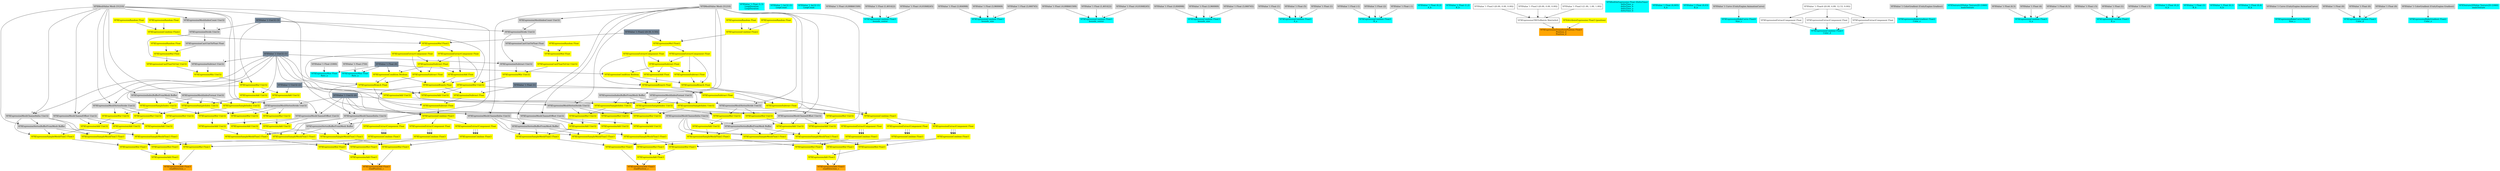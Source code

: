 digraph G {
node0 [shape="box" color="cyan" style="filled" label="VFXExpressionMax Float
Rate_a"]
node1 [shape="box" color="lightgray" style="filled" label="VFXValue`1 Float (1000)"]
node2 [shape="box" color="lightslategray" style="filled" label="VFXValue`1 Float (0)"]
node3 [shape="box" color="cyan" style="filled" label="VFXValue`1 Float (1,5)
LoopDuration
LoopDuration"]
node4 [shape="box" color="cyan" style="filled" label="VFXValue`1 Int32 (1)
LoopCount"]
node5 [shape="box" color="cyan" style="filled" label="VFXExpressionMax Float
Rate_a"]
node6 [shape="box" color="lightgray" style="filled" label="VFXValue`1 Float (750)"]
node7 [shape="box" color="cyan" style="filled" label="VFXValue`1 Int32 (1)
LoopCount"]
node8 [shape="box" color="cyan" style="filled" label="VFXExpressionCombine Float3
bounds_center"]
node9 [shape="box" color="lightgray" style="filled" label="VFXValue`1 Float (-0,008661509)"]
node10 [shape="box" color="lightgray" style="filled" label="VFXValue`1 Float (1,401422)"]
node11 [shape="box" color="lightgray" style="filled" label="VFXValue`1 Float (-0,01848245)"]
node12 [shape="box" color="cyan" style="filled" label="VFXExpressionCombine Float3
bounds_size"]
node13 [shape="box" color="lightgray" style="filled" label="VFXValue`1 Float (3,004998)"]
node14 [shape="box" color="lightgray" style="filled" label="VFXValue`1 Float (3,960069)"]
node15 [shape="box" color="lightgray" style="filled" label="VFXValue`1 Float (3,060745)"]
node16 [shape="box" color="cyan" style="filled" label="VFXExpressionCombine Float3
bounds_center"]
node17 [shape="box" color="lightgray" style="filled" label="VFXValue`1 Float (-0,008661509)"]
node18 [shape="box" color="lightgray" style="filled" label="VFXValue`1 Float (1,401422)"]
node19 [shape="box" color="lightgray" style="filled" label="VFXValue`1 Float (-0,01848245)"]
node20 [shape="box" color="cyan" style="filled" label="VFXExpressionCombine Float3
bounds_size"]
node21 [shape="box" color="lightgray" style="filled" label="VFXValue`1 Float (3,004998)"]
node22 [shape="box" color="lightgray" style="filled" label="VFXValue`1 Float (3,960069)"]
node23 [shape="box" color="lightgray" style="filled" label="VFXValue`1 Float (3,060745)"]
node24 [shape="box" color="cyan" style="filled" label="VFXExpressionCombine Float3
A_a"]
node25 [shape="box" color="lightgray" style="filled" label="VFXValue`1 Float (1)"]
node26 [shape="box" color="lightgray" style="filled" label="VFXValue`1 Float (5)"]
node27 [shape="box" color="lightgray" style="filled" label="VFXValue`1 Float (1)"]
node28 [shape="box" color="cyan" style="filled" label="VFXExpressionCombine Float3
B_a"]
node29 [shape="box" color="lightgray" style="filled" label="VFXValue`1 Float (-1)"]
node30 [shape="box" color="lightgray" style="filled" label="VFXValue`1 Float (2)"]
node31 [shape="box" color="lightgray" style="filled" label="VFXValue`1 Float (-1)"]
node32 [shape="box" color="cyan" style="filled" label="VFXValue`1 Float (0,2)
A_b"]
node33 [shape="box" color="cyan" style="filled" label="VFXValue`1 Float (1,2)
B_b"]
node34 [shape="box" color="orange" style="filled" label="VFXExpressionAdd Float3
readPosition_c"]
node35 [shape="box" color="yellow" style="filled" label="VFXExpressionAdd Float3"]
node36 [shape="box" color="yellow" style="filled" label="VFXExpressionMul Float3"]
node37 [shape="box" color="yellow" style="filled" label="VFXExpressionSampleMeshFloat3 Float3"]
node38 [shape="box" color="lightgray" style="filled" label="VFXExpressionVertexBufferFromMesh Buffer"]
node39 [shape="box" color="lightgray" style="filled" label="VFXMeshValue Mesh (31210)"]
node40 [shape="box" color="lightgray" style="filled" label="VFXExpressionMeshChannelInfos Uint32"]
node41 [shape="box" color="lightslategray" style="filled" label="VFXValue`1 Uint32 (0)"]
node42 [shape="box" color="yellow" style="filled" label="VFXExpressionAdd Uint32"]
node43 [shape="box" color="yellow" style="filled" label="VFXExpressionMul Uint32"]
node44 [shape="box" color="yellow" style="filled" label="VFXExpressionSampleIndex Uint32"]
node45 [shape="box" color="lightgray" style="filled" label="VFXExpressionIndexBufferFromMesh Buffer"]
node46 [shape="box" color="yellow" style="filled" label="VFXExpressionMul Uint32"]
node47 [shape="box" color="yellow" style="filled" label="VFXExpressionMin Uint32"]
node48 [shape="box" color="yellow" style="filled" label="VFXExpressionCastFloatToUint Uint32"]
node49 [shape="box" color="yellow" style="filled" label="VFXExpressionMul Float"]
node50 [shape="box" color="yellow" style="filled" label="VFXExpressionRandom Float"]
node51 [shape="box" color="lightgray" style="filled" label="VFXExpressionCastUintToFloat Float"]
node52 [shape="box" color="lightgray" style="filled" label="VFXExpressionDivide Uint32"]
node53 [shape="box" color="lightgray" style="filled" label="VFXExpressionMeshIndexCount Uint32"]
node54 [shape="box" color="lightslategray" style="filled" label="VFXValue`1 Uint32 (3)"]
node55 [shape="box" color="lightgray" style="filled" label="VFXExpressionSubtract Uint32"]
node56 [shape="box" color="lightslategray" style="filled" label="VFXValue`1 Uint32 (1)"]
node57 [shape="box" color="lightgray" style="filled" label="VFXExpressionMeshIndexFormat Uint32"]
node58 [shape="box" color="lightgray" style="filled" label="VFXExpressionMeshVertexStride Uint32"]
node59 [shape="box" color="lightgray" style="filled" label="VFXExpressionMeshChannelOffset Uint32"]
node60 [shape="box" color="yellow" style="filled" label="VFXExpressionCombine Float3"]
node61 [shape="box" color="yellow" style="filled" label="VFXExpressionExtractComponent Float"]
node62 [shape="box" color="yellow" style="filled" label="VFXExpressionCombine Float3"]
node63 [shape="box" color="yellow" style="filled" label="VFXExpressionBranch Float"]
node64 [shape="box" color="yellow" style="filled" label="VFXExpressionCondition Boolean"]
node65 [shape="box" color="yellow" style="filled" label="VFXExpressionSubtract Float"]
node66 [shape="box" color="yellow" style="filled" label="VFXExpressionExtractComponent Float"]
node67 [shape="box" color="yellow" style="filled" label="VFXExpressionMul Float2"]
node68 [shape="box" color="yellow" style="filled" label="VFXExpressionCombine Float2"]
node69 [shape="box" color="yellow" style="filled" label="VFXExpressionRandom Float"]
node70 [shape="box" color="yellow" style="filled" label="VFXExpressionRandom Float"]
node71 [shape="box" color="lightslategray" style="filled" label="VFXValue`1 Float2 ((0.50, 0.50))"]
node72 [shape="box" color="yellow" style="filled" label="VFXExpressionExtractComponent Float"]
node73 [shape="box" color="yellow" style="filled" label="VFXExpressionSubtract Float"]
node74 [shape="box" color="yellow" style="filled" label="VFXExpressionBranch Float"]
node75 [shape="box" color="yellow" style="filled" label="VFXExpressionAdd Float"]
node76 [shape="box" color="yellow" style="filled" label="VFXExpressionSubtract Float"]
node77 [shape="box" color="yellow" style="filled" label="VFXExpressionSubtract Float"]
node78 [shape="box" color="lightslategray" style="filled" label="VFXValue`1 Float (1)"]
node79 [shape="box" color="yellow" style="filled" label="VFXExpressionMul Float3"]
node80 [shape="box" color="yellow" style="filled" label="VFXExpressionSampleMeshFloat3 Float3"]
node81 [shape="box" color="yellow" style="filled" label="VFXExpressionAdd Uint32"]
node82 [shape="box" color="yellow" style="filled" label="VFXExpressionMul Uint32"]
node83 [shape="box" color="yellow" style="filled" label="VFXExpressionSampleIndex Uint32"]
node84 [shape="box" color="yellow" style="filled" label="VFXExpressionAdd Uint32"]
node85 [shape="box" color="yellow" style="filled" label="VFXExpressionCombine Float3"]
node86 [shape="box" color="yellow" style="filled" label="VFXExpressionExtractComponent Float"]
node87 [shape="box" color="yellow" style="filled" label="VFXExpressionMul Float3"]
node88 [shape="box" color="yellow" style="filled" label="VFXExpressionSampleMeshFloat3 Float3"]
node89 [shape="box" color="yellow" style="filled" label="VFXExpressionAdd Uint32"]
node90 [shape="box" color="yellow" style="filled" label="VFXExpressionMul Uint32"]
node91 [shape="box" color="yellow" style="filled" label="VFXExpressionSampleIndex Uint32"]
node92 [shape="box" color="yellow" style="filled" label="VFXExpressionAdd Uint32"]
node93 [shape="box" color="lightslategray" style="filled" label="VFXValue`1 Uint32 (2)"]
node94 [shape="box" color="yellow" style="filled" label="VFXExpressionCombine Float3"]
node95 [shape="box" color="yellow" style="filled" label="VFXExpressionExtractComponent Float"]
node96 [shape="box" color="orange" style="filled" label="VFXExpressionAdd Float3
readDirection_c"]
node97 [shape="box" color="yellow" style="filled" label="VFXExpressionAdd Float3"]
node98 [shape="box" color="yellow" style="filled" label="VFXExpressionMul Float3"]
node99 [shape="box" color="yellow" style="filled" label="VFXExpressionSampleMeshFloat3 Float3"]
node100 [shape="box" color="lightgray" style="filled" label="VFXExpressionVertexBufferFromMesh Buffer"]
node101 [shape="box" color="lightgray" style="filled" label="VFXExpressionMeshChannelInfos Uint32"]
node102 [shape="box" color="yellow" style="filled" label="VFXExpressionAdd Uint32"]
node103 [shape="box" color="yellow" style="filled" label="VFXExpressionMul Uint32"]
node104 [shape="box" color="lightgray" style="filled" label="VFXExpressionMeshVertexStride Uint32"]
node105 [shape="box" color="lightgray" style="filled" label="VFXExpressionMeshChannelOffset Uint32"]
node106 [shape="box" color="yellow" style="filled" label="VFXExpressionMul Float3"]
node107 [shape="box" color="yellow" style="filled" label="VFXExpressionSampleMeshFloat3 Float3"]
node108 [shape="box" color="yellow" style="filled" label="VFXExpressionAdd Uint32"]
node109 [shape="box" color="yellow" style="filled" label="VFXExpressionMul Uint32"]
node110 [shape="box" color="yellow" style="filled" label="VFXExpressionMul Float3"]
node111 [shape="box" color="yellow" style="filled" label="VFXExpressionSampleMeshFloat3 Float3"]
node112 [shape="box" color="yellow" style="filled" label="VFXExpressionAdd Uint32"]
node113 [shape="box" color="yellow" style="filled" label="VFXExpressionMul Uint32"]
node114 [shape="box" color="orange" style="filled" label="VFXExpressionTransformPosition Float3
Position_d
Position_d"]
node115 [shape="box" label="VFXExpressionTRSToMatrix Matrix4x4"]
node116 [shape="box" label="VFXValue`1 Float3 ((0.00, 0.00, 0.00))"]
node117 [shape="box" label="VFXValue`1 Float3 ((0.00, 0.00, 0.00))"]
node118 [shape="box" label="VFXValue`1 Float3 ((1.00, 1.00, 1.00))"]
node119 [shape="box" color="yellow" style="filled" label="VFXAttributeExpression Float3 (position)"]
node120 [shape="box" color="cyan" style="filled" label="VFXBuiltInExpression Float (DeltaTime)
deltaTime_a
deltaTime_b
deltaTime_a
deltaTime_b"]
node121 [shape="box" color="cyan" style="filled" label="VFXValue`1 Float (0,005)
A_b"]
node122 [shape="box" color="cyan" style="filled" label="VFXValue`1 Float (0,03)
B_b"]
node123 [shape="box" color="cyan" style="filled" label="VFXExpressionBakeCurve Float4
Size_c"]
node124 [shape="box" color="lightgray" style="filled" label="VFXValue`1 Curve (UnityEngine.AnimationCurve)"]
node125 [shape="box" color="cyan" style="filled" label="VFXExpressionCombine Float3
Color_d"]
node126 [shape="box" label="VFXExpressionExtractComponent Float"]
node127 [shape="box" label="VFXValue`1 Float4 ((0.00, 4.89, 12.53, 0.00))"]
node128 [shape="box" label="VFXExpressionExtractComponent Float"]
node129 [shape="box" label="VFXExpressionExtractComponent Float"]
node130 [shape="box" color="cyan" style="filled" label="VFXExpressionBakeGradient Float2
Color_e"]
node131 [shape="box" color="lightgray" style="filled" label="VFXValue`1 ColorGradient (UnityEngine.Gradient)"]
node132 [shape="box" color="cyan" style="filled" label="VFXTexture2DValue Texture2D (1060)
mainTexture"]
node133 [shape="box" color="cyan" style="filled" label="VFXExpressionCombine Float3
A_a"]
node134 [shape="box" color="lightgray" style="filled" label="VFXValue`1 Float (0,5)"]
node135 [shape="box" color="lightgray" style="filled" label="VFXValue`1 Float (4)"]
node136 [shape="box" color="lightgray" style="filled" label="VFXValue`1 Float (0,5)"]
node137 [shape="box" color="cyan" style="filled" label="VFXExpressionCombine Float3
B_a"]
node138 [shape="box" color="lightgray" style="filled" label="VFXValue`1 Float (-5)"]
node139 [shape="box" color="lightgray" style="filled" label="VFXValue`1 Float (1)"]
node140 [shape="box" color="lightgray" style="filled" label="VFXValue`1 Float (-5)"]
node141 [shape="box" color="cyan" style="filled" label="VFXValue`1 Float (0,2)
A_b"]
node142 [shape="box" color="cyan" style="filled" label="VFXValue`1 Float (1)
B_b"]
node143 [shape="box" color="orange" style="filled" label="VFXExpressionAdd Float3
readPosition_c"]
node144 [shape="box" color="yellow" style="filled" label="VFXExpressionAdd Float3"]
node145 [shape="box" color="yellow" style="filled" label="VFXExpressionMul Float3"]
node146 [shape="box" color="yellow" style="filled" label="VFXExpressionSampleMeshFloat3 Float3"]
node147 [shape="box" color="lightgray" style="filled" label="VFXExpressionVertexBufferFromMesh Buffer"]
node148 [shape="box" color="lightgray" style="filled" label="VFXMeshValue Mesh (31210)"]
node149 [shape="box" color="lightgray" style="filled" label="VFXExpressionMeshChannelInfos Uint32"]
node150 [shape="box" color="yellow" style="filled" label="VFXExpressionAdd Uint32"]
node151 [shape="box" color="yellow" style="filled" label="VFXExpressionMul Uint32"]
node152 [shape="box" color="yellow" style="filled" label="VFXExpressionSampleIndex Uint32"]
node153 [shape="box" color="lightgray" style="filled" label="VFXExpressionIndexBufferFromMesh Buffer"]
node154 [shape="box" color="yellow" style="filled" label="VFXExpressionMul Uint32"]
node155 [shape="box" color="yellow" style="filled" label="VFXExpressionMin Uint32"]
node156 [shape="box" color="yellow" style="filled" label="VFXExpressionCastFloatToUint Uint32"]
node157 [shape="box" color="yellow" style="filled" label="VFXExpressionMul Float"]
node158 [shape="box" color="yellow" style="filled" label="VFXExpressionRandom Float"]
node159 [shape="box" color="lightgray" style="filled" label="VFXExpressionCastUintToFloat Float"]
node160 [shape="box" color="lightgray" style="filled" label="VFXExpressionDivide Uint32"]
node161 [shape="box" color="lightgray" style="filled" label="VFXExpressionMeshIndexCount Uint32"]
node162 [shape="box" color="lightgray" style="filled" label="VFXExpressionSubtract Uint32"]
node163 [shape="box" color="lightgray" style="filled" label="VFXExpressionMeshIndexFormat Uint32"]
node164 [shape="box" color="lightgray" style="filled" label="VFXExpressionMeshVertexStride Uint32"]
node165 [shape="box" color="lightgray" style="filled" label="VFXExpressionMeshChannelOffset Uint32"]
node166 [shape="box" color="yellow" style="filled" label="VFXExpressionCombine Float3"]
node167 [shape="box" color="yellow" style="filled" label="VFXExpressionExtractComponent Float"]
node168 [shape="box" color="yellow" style="filled" label="VFXExpressionCombine Float3"]
node169 [shape="box" color="yellow" style="filled" label="VFXExpressionBranch Float"]
node170 [shape="box" color="yellow" style="filled" label="VFXExpressionCondition Boolean"]
node171 [shape="box" color="yellow" style="filled" label="VFXExpressionSubtract Float"]
node172 [shape="box" color="yellow" style="filled" label="VFXExpressionExtractComponent Float"]
node173 [shape="box" color="yellow" style="filled" label="VFXExpressionMul Float2"]
node174 [shape="box" color="yellow" style="filled" label="VFXExpressionCombine Float2"]
node175 [shape="box" color="yellow" style="filled" label="VFXExpressionRandom Float"]
node176 [shape="box" color="yellow" style="filled" label="VFXExpressionRandom Float"]
node177 [shape="box" color="yellow" style="filled" label="VFXExpressionExtractComponent Float"]
node178 [shape="box" color="yellow" style="filled" label="VFXExpressionSubtract Float"]
node179 [shape="box" color="yellow" style="filled" label="VFXExpressionBranch Float"]
node180 [shape="box" color="yellow" style="filled" label="VFXExpressionAdd Float"]
node181 [shape="box" color="yellow" style="filled" label="VFXExpressionSubtract Float"]
node182 [shape="box" color="yellow" style="filled" label="VFXExpressionSubtract Float"]
node183 [shape="box" color="yellow" style="filled" label="VFXExpressionMul Float3"]
node184 [shape="box" color="yellow" style="filled" label="VFXExpressionSampleMeshFloat3 Float3"]
node185 [shape="box" color="yellow" style="filled" label="VFXExpressionAdd Uint32"]
node186 [shape="box" color="yellow" style="filled" label="VFXExpressionMul Uint32"]
node187 [shape="box" color="yellow" style="filled" label="VFXExpressionSampleIndex Uint32"]
node188 [shape="box" color="yellow" style="filled" label="VFXExpressionAdd Uint32"]
node189 [shape="box" color="yellow" style="filled" label="VFXExpressionCombine Float3"]
node190 [shape="box" color="yellow" style="filled" label="VFXExpressionExtractComponent Float"]
node191 [shape="box" color="yellow" style="filled" label="VFXExpressionMul Float3"]
node192 [shape="box" color="yellow" style="filled" label="VFXExpressionSampleMeshFloat3 Float3"]
node193 [shape="box" color="yellow" style="filled" label="VFXExpressionAdd Uint32"]
node194 [shape="box" color="yellow" style="filled" label="VFXExpressionMul Uint32"]
node195 [shape="box" color="yellow" style="filled" label="VFXExpressionSampleIndex Uint32"]
node196 [shape="box" color="yellow" style="filled" label="VFXExpressionAdd Uint32"]
node197 [shape="box" color="yellow" style="filled" label="VFXExpressionCombine Float3"]
node198 [shape="box" color="yellow" style="filled" label="VFXExpressionExtractComponent Float"]
node199 [shape="box" color="orange" style="filled" label="VFXExpressionAdd Float3
readDirection_c"]
node200 [shape="box" color="yellow" style="filled" label="VFXExpressionAdd Float3"]
node201 [shape="box" color="yellow" style="filled" label="VFXExpressionMul Float3"]
node202 [shape="box" color="yellow" style="filled" label="VFXExpressionSampleMeshFloat3 Float3"]
node203 [shape="box" color="lightgray" style="filled" label="VFXExpressionVertexBufferFromMesh Buffer"]
node204 [shape="box" color="lightgray" style="filled" label="VFXExpressionMeshChannelInfos Uint32"]
node205 [shape="box" color="yellow" style="filled" label="VFXExpressionAdd Uint32"]
node206 [shape="box" color="yellow" style="filled" label="VFXExpressionMul Uint32"]
node207 [shape="box" color="lightgray" style="filled" label="VFXExpressionMeshVertexStride Uint32"]
node208 [shape="box" color="lightgray" style="filled" label="VFXExpressionMeshChannelOffset Uint32"]
node209 [shape="box" color="yellow" style="filled" label="VFXExpressionMul Float3"]
node210 [shape="box" color="yellow" style="filled" label="VFXExpressionSampleMeshFloat3 Float3"]
node211 [shape="box" color="yellow" style="filled" label="VFXExpressionAdd Uint32"]
node212 [shape="box" color="yellow" style="filled" label="VFXExpressionMul Uint32"]
node213 [shape="box" color="yellow" style="filled" label="VFXExpressionMul Float3"]
node214 [shape="box" color="yellow" style="filled" label="VFXExpressionSampleMeshFloat3 Float3"]
node215 [shape="box" color="yellow" style="filled" label="VFXExpressionAdd Uint32"]
node216 [shape="box" color="yellow" style="filled" label="VFXExpressionMul Uint32"]
node217 [shape="box" color="cyan" style="filled" label="VFXValue`1 Float (0,1)
A_b"]
node218 [shape="box" color="cyan" style="filled" label="VFXValue`1 Float (0,4)
B_b"]
node219 [shape="box" color="cyan" style="filled" label="VFXExpressionBakeCurve Float4
Size_c"]
node220 [shape="box" color="lightgray" style="filled" label="VFXValue`1 Curve (UnityEngine.AnimationCurve)"]
node221 [shape="box" color="cyan" style="filled" label="VFXExpressionCombine Float3
Color_d"]
node222 [shape="box" color="lightgray" style="filled" label="VFXValue`1 Float (0)"]
node223 [shape="box" color="lightgray" style="filled" label="VFXValue`1 Float (0)"]
node224 [shape="box" color="lightgray" style="filled" label="VFXValue`1 Float (0)"]
node225 [shape="box" color="cyan" style="filled" label="VFXExpressionBakeGradient Float2
Color_e"]
node226 [shape="box" color="lightgray" style="filled" label="VFXValue`1 ColorGradient (UnityEngine.Gradient)"]
node227 [shape="box" color="cyan" style="filled" label="VFXTexture2DValue Texture2D (1060)
mainTexture"]
node1 -> node0 [headlabel="0"]
node2 -> node0 [headlabel="1"]
node6 -> node5 [headlabel="0"]
node2 -> node5 [headlabel="1"]
node9 -> node8 [headlabel="0"]
node10 -> node8 [headlabel="1"]
node11 -> node8 [headlabel="2"]
node13 -> node12 [headlabel="0"]
node14 -> node12 [headlabel="1"]
node15 -> node12 [headlabel="2"]
node17 -> node16 [headlabel="0"]
node18 -> node16 [headlabel="1"]
node19 -> node16 [headlabel="2"]
node21 -> node20 [headlabel="0"]
node22 -> node20 [headlabel="1"]
node23 -> node20 [headlabel="2"]
node25 -> node24 [headlabel="0"]
node26 -> node24 [headlabel="1"]
node27 -> node24 [headlabel="2"]
node29 -> node28 [headlabel="0"]
node30 -> node28 [headlabel="1"]
node31 -> node28 [headlabel="2"]
node35 -> node34 [headlabel="0"]
node87 -> node34 [headlabel="1"]
node36 -> node35 [headlabel="0"]
node79 -> node35 [headlabel="1"]
node37 -> node36 [headlabel="0"]
node60 -> node36 [headlabel="1"]
node38 -> node37 [headlabel="0"]
node42 -> node37 [headlabel="1"]
node40 -> node37 [headlabel="2"]
node39 -> node38 [headlabel="0"]
node40 -> node38 [headlabel="1"]
node39 -> node40 [headlabel="0"]
node41 -> node40 [headlabel="1"]
node43 -> node42 [headlabel="0"]
node59 -> node42 [headlabel="1"]
node44 -> node43 [headlabel="0"]
node58 -> node43 [headlabel="1"]
node45 -> node44 [headlabel="0"]
node46 -> node44 [headlabel="1"]
node57 -> node44 [headlabel="2"]
node39 -> node45 
node47 -> node46 [headlabel="0"]
node54 -> node46 [headlabel="1"]
node48 -> node47 [headlabel="0"]
node55 -> node47 [headlabel="1"]
node49 -> node48 
node50 -> node49 [headlabel="0"]
node51 -> node49 [headlabel="1"]
node52 -> node51 
node53 -> node52 [headlabel="0"]
node54 -> node52 [headlabel="1"]
node39 -> node53 
node52 -> node55 [headlabel="0"]
node56 -> node55 [headlabel="1"]
node39 -> node57 
node39 -> node58 [headlabel="0"]
node41 -> node58 [headlabel="1"]
node39 -> node59 [headlabel="0"]
node41 -> node59 [headlabel="1"]
node61 -> node60 [headlabel="0"]
node61 -> node60 [headlabel="1"]
node61 -> node60 [headlabel="2"]
node62 -> node61 
node63 -> node62 [headlabel="0"]
node74 -> node62 [headlabel="1"]
node76 -> node62 [headlabel="2"]
node64 -> node63 [headlabel="0"]
node72 -> node63 [headlabel="1"]
node73 -> node63 [headlabel="2"]
node65 -> node64 [headlabel="0"]
node2 -> node64 [headlabel="1"]
node66 -> node65 [headlabel="0"]
node72 -> node65 [headlabel="1"]
node67 -> node66 
node68 -> node67 [headlabel="0"]
node71 -> node67 [headlabel="1"]
node69 -> node68 [headlabel="0"]
node70 -> node68 [headlabel="1"]
node67 -> node72 
node72 -> node73 [headlabel="0"]
node65 -> node73 [headlabel="1"]
node64 -> node74 [headlabel="0"]
node75 -> node74 [headlabel="1"]
node66 -> node74 [headlabel="2"]
node66 -> node75 [headlabel="0"]
node65 -> node75 [headlabel="1"]
node77 -> node76 [headlabel="0"]
node63 -> node76 [headlabel="1"]
node78 -> node77 [headlabel="0"]
node74 -> node77 [headlabel="1"]
node80 -> node79 [headlabel="0"]
node85 -> node79 [headlabel="1"]
node38 -> node80 [headlabel="0"]
node81 -> node80 [headlabel="1"]
node40 -> node80 [headlabel="2"]
node82 -> node81 [headlabel="0"]
node59 -> node81 [headlabel="1"]
node83 -> node82 [headlabel="0"]
node58 -> node82 [headlabel="1"]
node45 -> node83 [headlabel="0"]
node84 -> node83 [headlabel="1"]
node57 -> node83 [headlabel="2"]
node46 -> node84 [headlabel="0"]
node56 -> node84 [headlabel="1"]
node86 -> node85 [headlabel="0"]
node86 -> node85 [headlabel="1"]
node86 -> node85 [headlabel="2"]
node62 -> node86 
node88 -> node87 [headlabel="0"]
node94 -> node87 [headlabel="1"]
node38 -> node88 [headlabel="0"]
node89 -> node88 [headlabel="1"]
node40 -> node88 [headlabel="2"]
node90 -> node89 [headlabel="0"]
node59 -> node89 [headlabel="1"]
node91 -> node90 [headlabel="0"]
node58 -> node90 [headlabel="1"]
node45 -> node91 [headlabel="0"]
node92 -> node91 [headlabel="1"]
node57 -> node91 [headlabel="2"]
node46 -> node92 [headlabel="0"]
node93 -> node92 [headlabel="1"]
node95 -> node94 [headlabel="0"]
node95 -> node94 [headlabel="1"]
node95 -> node94 [headlabel="2"]
node62 -> node95 
node97 -> node96 [headlabel="0"]
node110 -> node96 [headlabel="1"]
node98 -> node97 [headlabel="0"]
node106 -> node97 [headlabel="1"]
node99 -> node98 [headlabel="0"]
node60 -> node98 [headlabel="1"]
node100 -> node99 [headlabel="0"]
node102 -> node99 [headlabel="1"]
node101 -> node99 [headlabel="2"]
node39 -> node100 [headlabel="0"]
node101 -> node100 [headlabel="1"]
node39 -> node101 [headlabel="0"]
node56 -> node101 [headlabel="1"]
node103 -> node102 [headlabel="0"]
node105 -> node102 [headlabel="1"]
node44 -> node103 [headlabel="0"]
node104 -> node103 [headlabel="1"]
node39 -> node104 [headlabel="0"]
node56 -> node104 [headlabel="1"]
node39 -> node105 [headlabel="0"]
node56 -> node105 [headlabel="1"]
node107 -> node106 [headlabel="0"]
node85 -> node106 [headlabel="1"]
node100 -> node107 [headlabel="0"]
node108 -> node107 [headlabel="1"]
node101 -> node107 [headlabel="2"]
node109 -> node108 [headlabel="0"]
node105 -> node108 [headlabel="1"]
node83 -> node109 [headlabel="0"]
node104 -> node109 [headlabel="1"]
node111 -> node110 [headlabel="0"]
node94 -> node110 [headlabel="1"]
node100 -> node111 [headlabel="0"]
node112 -> node111 [headlabel="1"]
node101 -> node111 [headlabel="2"]
node113 -> node112 [headlabel="0"]
node105 -> node112 [headlabel="1"]
node91 -> node113 [headlabel="0"]
node104 -> node113 [headlabel="1"]
node115 -> node114 [headlabel="0"]
node119 -> node114 [headlabel="1"]
node116 -> node115 [headlabel="0"]
node117 -> node115 [headlabel="1"]
node118 -> node115 [headlabel="2"]
node124 -> node123 
node126 -> node125 [headlabel="0"]
node128 -> node125 [headlabel="1"]
node129 -> node125 [headlabel="2"]
node127 -> node126 
node127 -> node128 
node127 -> node129 
node131 -> node130 
node134 -> node133 [headlabel="0"]
node135 -> node133 [headlabel="1"]
node136 -> node133 [headlabel="2"]
node138 -> node137 [headlabel="0"]
node139 -> node137 [headlabel="1"]
node140 -> node137 [headlabel="2"]
node144 -> node143 [headlabel="0"]
node191 -> node143 [headlabel="1"]
node145 -> node144 [headlabel="0"]
node183 -> node144 [headlabel="1"]
node146 -> node145 [headlabel="0"]
node166 -> node145 [headlabel="1"]
node147 -> node146 [headlabel="0"]
node150 -> node146 [headlabel="1"]
node149 -> node146 [headlabel="2"]
node148 -> node147 [headlabel="0"]
node149 -> node147 [headlabel="1"]
node148 -> node149 [headlabel="0"]
node41 -> node149 [headlabel="1"]
node151 -> node150 [headlabel="0"]
node165 -> node150 [headlabel="1"]
node152 -> node151 [headlabel="0"]
node164 -> node151 [headlabel="1"]
node153 -> node152 [headlabel="0"]
node154 -> node152 [headlabel="1"]
node163 -> node152 [headlabel="2"]
node148 -> node153 
node155 -> node154 [headlabel="0"]
node54 -> node154 [headlabel="1"]
node156 -> node155 [headlabel="0"]
node162 -> node155 [headlabel="1"]
node157 -> node156 
node158 -> node157 [headlabel="0"]
node159 -> node157 [headlabel="1"]
node160 -> node159 
node161 -> node160 [headlabel="0"]
node54 -> node160 [headlabel="1"]
node148 -> node161 
node160 -> node162 [headlabel="0"]
node56 -> node162 [headlabel="1"]
node148 -> node163 
node148 -> node164 [headlabel="0"]
node41 -> node164 [headlabel="1"]
node148 -> node165 [headlabel="0"]
node41 -> node165 [headlabel="1"]
node167 -> node166 [headlabel="0"]
node167 -> node166 [headlabel="1"]
node167 -> node166 [headlabel="2"]
node168 -> node167 
node169 -> node168 [headlabel="0"]
node179 -> node168 [headlabel="1"]
node181 -> node168 [headlabel="2"]
node170 -> node169 [headlabel="0"]
node177 -> node169 [headlabel="1"]
node178 -> node169 [headlabel="2"]
node171 -> node170 [headlabel="0"]
node2 -> node170 [headlabel="1"]
node172 -> node171 [headlabel="0"]
node177 -> node171 [headlabel="1"]
node173 -> node172 
node174 -> node173 [headlabel="0"]
node71 -> node173 [headlabel="1"]
node175 -> node174 [headlabel="0"]
node176 -> node174 [headlabel="1"]
node173 -> node177 
node177 -> node178 [headlabel="0"]
node171 -> node178 [headlabel="1"]
node170 -> node179 [headlabel="0"]
node180 -> node179 [headlabel="1"]
node172 -> node179 [headlabel="2"]
node172 -> node180 [headlabel="0"]
node171 -> node180 [headlabel="1"]
node182 -> node181 [headlabel="0"]
node169 -> node181 [headlabel="1"]
node78 -> node182 [headlabel="0"]
node179 -> node182 [headlabel="1"]
node184 -> node183 [headlabel="0"]
node189 -> node183 [headlabel="1"]
node147 -> node184 [headlabel="0"]
node185 -> node184 [headlabel="1"]
node149 -> node184 [headlabel="2"]
node186 -> node185 [headlabel="0"]
node165 -> node185 [headlabel="1"]
node187 -> node186 [headlabel="0"]
node164 -> node186 [headlabel="1"]
node153 -> node187 [headlabel="0"]
node188 -> node187 [headlabel="1"]
node163 -> node187 [headlabel="2"]
node154 -> node188 [headlabel="0"]
node56 -> node188 [headlabel="1"]
node190 -> node189 [headlabel="0"]
node190 -> node189 [headlabel="1"]
node190 -> node189 [headlabel="2"]
node168 -> node190 
node192 -> node191 [headlabel="0"]
node197 -> node191 [headlabel="1"]
node147 -> node192 [headlabel="0"]
node193 -> node192 [headlabel="1"]
node149 -> node192 [headlabel="2"]
node194 -> node193 [headlabel="0"]
node165 -> node193 [headlabel="1"]
node195 -> node194 [headlabel="0"]
node164 -> node194 [headlabel="1"]
node153 -> node195 [headlabel="0"]
node196 -> node195 [headlabel="1"]
node163 -> node195 [headlabel="2"]
node154 -> node196 [headlabel="0"]
node93 -> node196 [headlabel="1"]
node198 -> node197 [headlabel="0"]
node198 -> node197 [headlabel="1"]
node198 -> node197 [headlabel="2"]
node168 -> node198 
node200 -> node199 [headlabel="0"]
node213 -> node199 [headlabel="1"]
node201 -> node200 [headlabel="0"]
node209 -> node200 [headlabel="1"]
node202 -> node201 [headlabel="0"]
node166 -> node201 [headlabel="1"]
node203 -> node202 [headlabel="0"]
node205 -> node202 [headlabel="1"]
node204 -> node202 [headlabel="2"]
node148 -> node203 [headlabel="0"]
node204 -> node203 [headlabel="1"]
node148 -> node204 [headlabel="0"]
node56 -> node204 [headlabel="1"]
node206 -> node205 [headlabel="0"]
node208 -> node205 [headlabel="1"]
node152 -> node206 [headlabel="0"]
node207 -> node206 [headlabel="1"]
node148 -> node207 [headlabel="0"]
node56 -> node207 [headlabel="1"]
node148 -> node208 [headlabel="0"]
node56 -> node208 [headlabel="1"]
node210 -> node209 [headlabel="0"]
node189 -> node209 [headlabel="1"]
node203 -> node210 [headlabel="0"]
node211 -> node210 [headlabel="1"]
node204 -> node210 [headlabel="2"]
node212 -> node211 [headlabel="0"]
node208 -> node211 [headlabel="1"]
node187 -> node212 [headlabel="0"]
node207 -> node212 [headlabel="1"]
node214 -> node213 [headlabel="0"]
node197 -> node213 [headlabel="1"]
node203 -> node214 [headlabel="0"]
node215 -> node214 [headlabel="1"]
node204 -> node214 [headlabel="2"]
node216 -> node215 [headlabel="0"]
node208 -> node215 [headlabel="1"]
node195 -> node216 [headlabel="0"]
node207 -> node216 [headlabel="1"]
node220 -> node219 
node222 -> node221 [headlabel="0"]
node223 -> node221 [headlabel="1"]
node224 -> node221 [headlabel="2"]
node226 -> node225 
}
